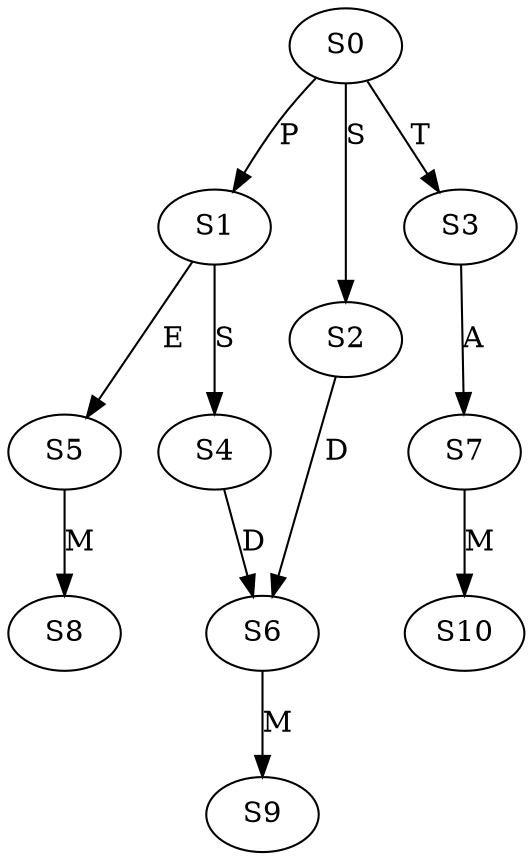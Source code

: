 strict digraph  {
	S0 -> S1 [ label = P ];
	S0 -> S2 [ label = S ];
	S0 -> S3 [ label = T ];
	S1 -> S4 [ label = S ];
	S1 -> S5 [ label = E ];
	S2 -> S6 [ label = D ];
	S3 -> S7 [ label = A ];
	S4 -> S6 [ label = D ];
	S5 -> S8 [ label = M ];
	S6 -> S9 [ label = M ];
	S7 -> S10 [ label = M ];
}
